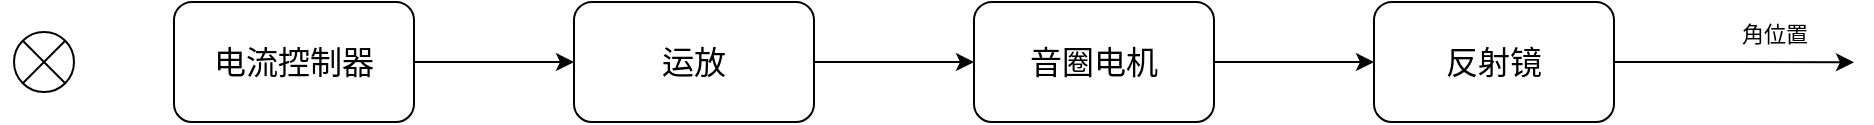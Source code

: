 <mxfile version="24.6.4" type="github">
  <diagram name="第 1 页" id="b9ewnj4fbWfrQU1S3j9y">
    <mxGraphModel dx="1614" dy="531" grid="1" gridSize="10" guides="1" tooltips="1" connect="1" arrows="1" fold="1" page="0" pageScale="1" pageWidth="827" pageHeight="1169" background="none" math="0" shadow="0">
      <root>
        <mxCell id="0" />
        <mxCell id="1" parent="0" />
        <mxCell id="ZUdm1Bvy1tjM4NnM2Doc-1" value="" style="group;rotation=45;" parent="1" vertex="1" connectable="0">
          <mxGeometry x="-120" y="1085" width="30" height="30" as="geometry" />
        </mxCell>
        <mxCell id="ZUdm1Bvy1tjM4NnM2Doc-2" value="" style="ellipse;whiteSpace=wrap;html=1;aspect=fixed;rotation=45;" parent="ZUdm1Bvy1tjM4NnM2Doc-1" vertex="1">
          <mxGeometry width="30" height="30" as="geometry" />
        </mxCell>
        <mxCell id="ZUdm1Bvy1tjM4NnM2Doc-3" value="" style="endArrow=none;html=1;rounded=0;exitX=0;exitY=0.5;exitDx=0;exitDy=0;entryX=1;entryY=0.5;entryDx=0;entryDy=0;" parent="ZUdm1Bvy1tjM4NnM2Doc-1" source="ZUdm1Bvy1tjM4NnM2Doc-2" target="ZUdm1Bvy1tjM4NnM2Doc-2" edge="1">
          <mxGeometry width="50" height="50" relative="1" as="geometry">
            <mxPoint x="2" y="18" as="sourcePoint" />
            <mxPoint x="28" y="18" as="targetPoint" />
          </mxGeometry>
        </mxCell>
        <mxCell id="ZUdm1Bvy1tjM4NnM2Doc-4" value="" style="endArrow=none;html=1;rounded=0;exitX=0.5;exitY=1;exitDx=0;exitDy=0;entryX=0.5;entryY=0;entryDx=0;entryDy=0;" parent="ZUdm1Bvy1tjM4NnM2Doc-1" source="ZUdm1Bvy1tjM4NnM2Doc-2" target="ZUdm1Bvy1tjM4NnM2Doc-2" edge="1">
          <mxGeometry width="50" height="50" relative="1" as="geometry">
            <mxPoint x="4" y="10" as="sourcePoint" />
            <mxPoint x="26" y="31" as="targetPoint" />
          </mxGeometry>
        </mxCell>
        <mxCell id="eXuI8yQX72Aq26xQaV_n-11" value="" style="edgeStyle=orthogonalEdgeStyle;rounded=0;orthogonalLoop=1;jettySize=auto;html=1;" edge="1" parent="1" source="eXuI8yQX72Aq26xQaV_n-9" target="eXuI8yQX72Aq26xQaV_n-10">
          <mxGeometry relative="1" as="geometry" />
        </mxCell>
        <mxCell id="eXuI8yQX72Aq26xQaV_n-9" value="&lt;font style=&quot;font-size: 16px;&quot;&gt;电流控制器&lt;/font&gt;" style="rounded=1;whiteSpace=wrap;html=1;" vertex="1" parent="1">
          <mxGeometry x="-40" y="1070" width="120" height="60" as="geometry" />
        </mxCell>
        <mxCell id="eXuI8yQX72Aq26xQaV_n-13" value="" style="edgeStyle=orthogonalEdgeStyle;rounded=0;orthogonalLoop=1;jettySize=auto;html=1;" edge="1" parent="1" source="eXuI8yQX72Aq26xQaV_n-10" target="eXuI8yQX72Aq26xQaV_n-12">
          <mxGeometry relative="1" as="geometry" />
        </mxCell>
        <mxCell id="eXuI8yQX72Aq26xQaV_n-10" value="&lt;span style=&quot;font-size: 16px;&quot;&gt;运放&lt;/span&gt;" style="rounded=1;whiteSpace=wrap;html=1;" vertex="1" parent="1">
          <mxGeometry x="160" y="1070" width="120" height="60" as="geometry" />
        </mxCell>
        <mxCell id="eXuI8yQX72Aq26xQaV_n-15" value="" style="edgeStyle=orthogonalEdgeStyle;rounded=0;orthogonalLoop=1;jettySize=auto;html=1;" edge="1" parent="1" source="eXuI8yQX72Aq26xQaV_n-12" target="eXuI8yQX72Aq26xQaV_n-14">
          <mxGeometry relative="1" as="geometry" />
        </mxCell>
        <mxCell id="eXuI8yQX72Aq26xQaV_n-12" value="&lt;span style=&quot;font-size: 16px;&quot;&gt;音圈电机&lt;/span&gt;" style="rounded=1;whiteSpace=wrap;html=1;" vertex="1" parent="1">
          <mxGeometry x="360" y="1070" width="120" height="60" as="geometry" />
        </mxCell>
        <mxCell id="eXuI8yQX72Aq26xQaV_n-16" style="edgeStyle=orthogonalEdgeStyle;rounded=0;orthogonalLoop=1;jettySize=auto;html=1;exitX=1;exitY=0.5;exitDx=0;exitDy=0;" edge="1" parent="1" source="eXuI8yQX72Aq26xQaV_n-14">
          <mxGeometry relative="1" as="geometry">
            <mxPoint x="800" y="1100.161" as="targetPoint" />
          </mxGeometry>
        </mxCell>
        <mxCell id="eXuI8yQX72Aq26xQaV_n-17" value="角位置" style="edgeLabel;html=1;align=center;verticalAlign=middle;resizable=0;points=[];" vertex="1" connectable="0" parent="eXuI8yQX72Aq26xQaV_n-16">
          <mxGeometry x="0.618" relative="1" as="geometry">
            <mxPoint x="-17" y="-15" as="offset" />
          </mxGeometry>
        </mxCell>
        <mxCell id="eXuI8yQX72Aq26xQaV_n-14" value="&lt;span style=&quot;font-size: 16px;&quot;&gt;反射镜&lt;/span&gt;" style="rounded=1;whiteSpace=wrap;html=1;" vertex="1" parent="1">
          <mxGeometry x="560" y="1070" width="120" height="60" as="geometry" />
        </mxCell>
      </root>
    </mxGraphModel>
  </diagram>
</mxfile>
